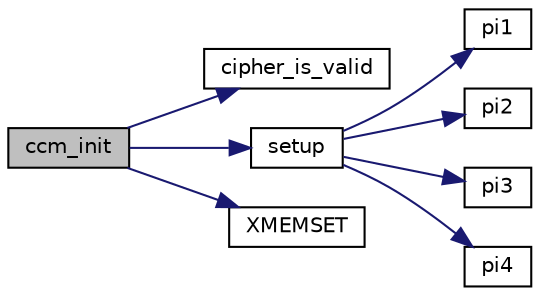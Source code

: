 digraph "ccm_init"
{
 // LATEX_PDF_SIZE
  edge [fontname="Helvetica",fontsize="10",labelfontname="Helvetica",labelfontsize="10"];
  node [fontname="Helvetica",fontsize="10",shape=record];
  rankdir="LR";
  Node0 [label="ccm_init",height=0.2,width=0.4,color="black", fillcolor="grey75", style="filled", fontcolor="black",tooltip="Initialize a CCM state."];
  Node0 -> Node1 [color="midnightblue",fontsize="10",style="solid"];
  Node1 [label="cipher_is_valid",height=0.2,width=0.4,color="black", fillcolor="white", style="filled",URL="$tomcrypt__cipher_8h.html#ac30eb68934c4ca07205344dc9d159221",tooltip=" "];
  Node0 -> Node2 [color="midnightblue",fontsize="10",style="solid"];
  Node2 [label="setup",height=0.2,width=0.4,color="black", fillcolor="white", style="filled",URL="$multi2_8c.html#ad0625943f7d847668b869ed827c51d47",tooltip=" "];
  Node2 -> Node3 [color="midnightblue",fontsize="10",style="solid"];
  Node3 [label="pi1",height=0.2,width=0.4,color="black", fillcolor="white", style="filled",URL="$multi2_8c.html#aa6e28a79517b509154714e51c2c1dc3b",tooltip=" "];
  Node2 -> Node4 [color="midnightblue",fontsize="10",style="solid"];
  Node4 [label="pi2",height=0.2,width=0.4,color="black", fillcolor="white", style="filled",URL="$multi2_8c.html#a37c4b6b09dd5493456b3c765914b1481",tooltip=" "];
  Node2 -> Node5 [color="midnightblue",fontsize="10",style="solid"];
  Node5 [label="pi3",height=0.2,width=0.4,color="black", fillcolor="white", style="filled",URL="$multi2_8c.html#a3e3c386a25d0f6950651f1fa5277c147",tooltip=" "];
  Node2 -> Node6 [color="midnightblue",fontsize="10",style="solid"];
  Node6 [label="pi4",height=0.2,width=0.4,color="black", fillcolor="white", style="filled",URL="$multi2_8c.html#ad94b543f7f2133e851ecb20bd9324e12",tooltip=" "];
  Node0 -> Node7 [color="midnightblue",fontsize="10",style="solid"];
  Node7 [label="XMEMSET",height=0.2,width=0.4,color="black", fillcolor="white", style="filled",URL="$tomcrypt__cfg_8h.html#aa3c34a6f6c61de7da9258b5a30e32c2f",tooltip=" "];
}
